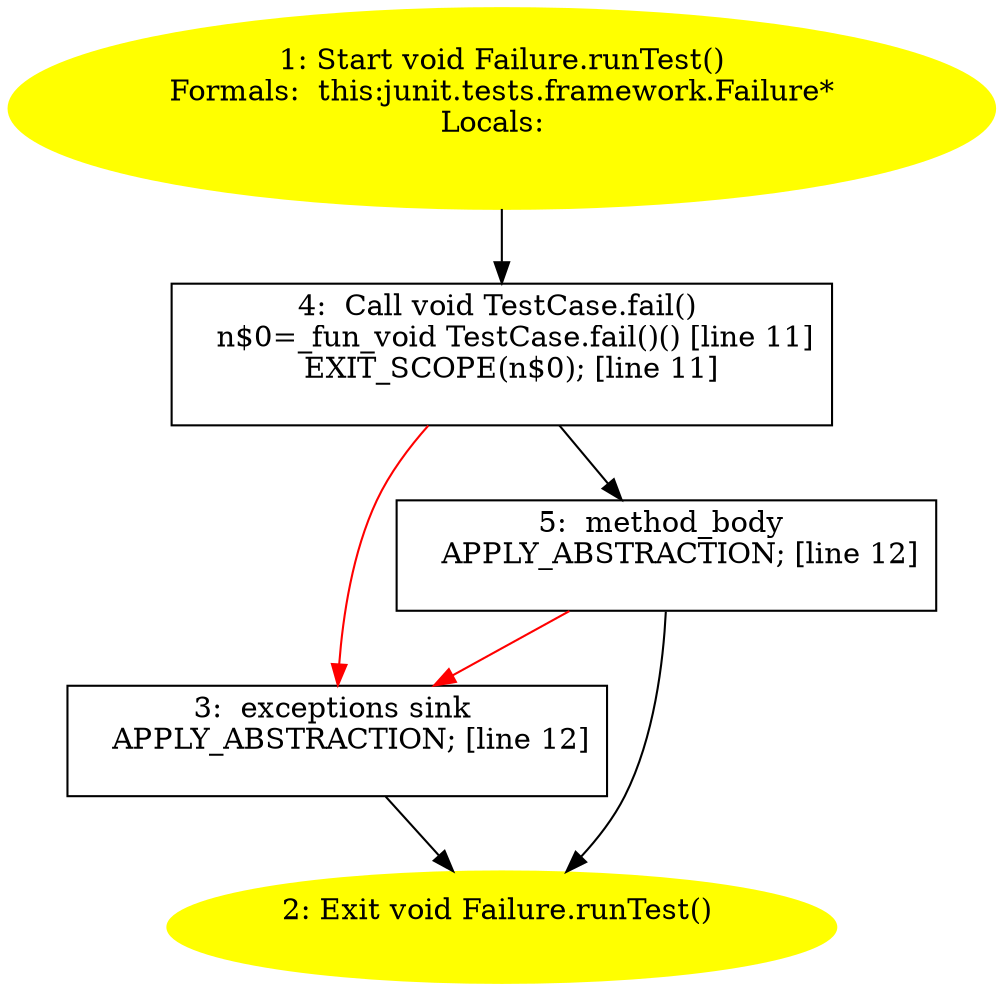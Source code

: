 /* @generated */
digraph cfg {
"junit.tests.framework.Failure.runTest():void.9244e3395ba81efe8c61970dbe0f8b1f_1" [label="1: Start void Failure.runTest()\nFormals:  this:junit.tests.framework.Failure*\nLocals:  \n  " color=yellow style=filled]
	

	 "junit.tests.framework.Failure.runTest():void.9244e3395ba81efe8c61970dbe0f8b1f_1" -> "junit.tests.framework.Failure.runTest():void.9244e3395ba81efe8c61970dbe0f8b1f_4" ;
"junit.tests.framework.Failure.runTest():void.9244e3395ba81efe8c61970dbe0f8b1f_2" [label="2: Exit void Failure.runTest() \n  " color=yellow style=filled]
	

"junit.tests.framework.Failure.runTest():void.9244e3395ba81efe8c61970dbe0f8b1f_3" [label="3:  exceptions sink \n   APPLY_ABSTRACTION; [line 12]\n " shape="box"]
	

	 "junit.tests.framework.Failure.runTest():void.9244e3395ba81efe8c61970dbe0f8b1f_3" -> "junit.tests.framework.Failure.runTest():void.9244e3395ba81efe8c61970dbe0f8b1f_2" ;
"junit.tests.framework.Failure.runTest():void.9244e3395ba81efe8c61970dbe0f8b1f_4" [label="4:  Call void TestCase.fail() \n   n$0=_fun_void TestCase.fail()() [line 11]\n  EXIT_SCOPE(n$0); [line 11]\n " shape="box"]
	

	 "junit.tests.framework.Failure.runTest():void.9244e3395ba81efe8c61970dbe0f8b1f_4" -> "junit.tests.framework.Failure.runTest():void.9244e3395ba81efe8c61970dbe0f8b1f_5" ;
	 "junit.tests.framework.Failure.runTest():void.9244e3395ba81efe8c61970dbe0f8b1f_4" -> "junit.tests.framework.Failure.runTest():void.9244e3395ba81efe8c61970dbe0f8b1f_3" [color="red" ];
"junit.tests.framework.Failure.runTest():void.9244e3395ba81efe8c61970dbe0f8b1f_5" [label="5:  method_body \n   APPLY_ABSTRACTION; [line 12]\n " shape="box"]
	

	 "junit.tests.framework.Failure.runTest():void.9244e3395ba81efe8c61970dbe0f8b1f_5" -> "junit.tests.framework.Failure.runTest():void.9244e3395ba81efe8c61970dbe0f8b1f_2" ;
	 "junit.tests.framework.Failure.runTest():void.9244e3395ba81efe8c61970dbe0f8b1f_5" -> "junit.tests.framework.Failure.runTest():void.9244e3395ba81efe8c61970dbe0f8b1f_3" [color="red" ];
}
